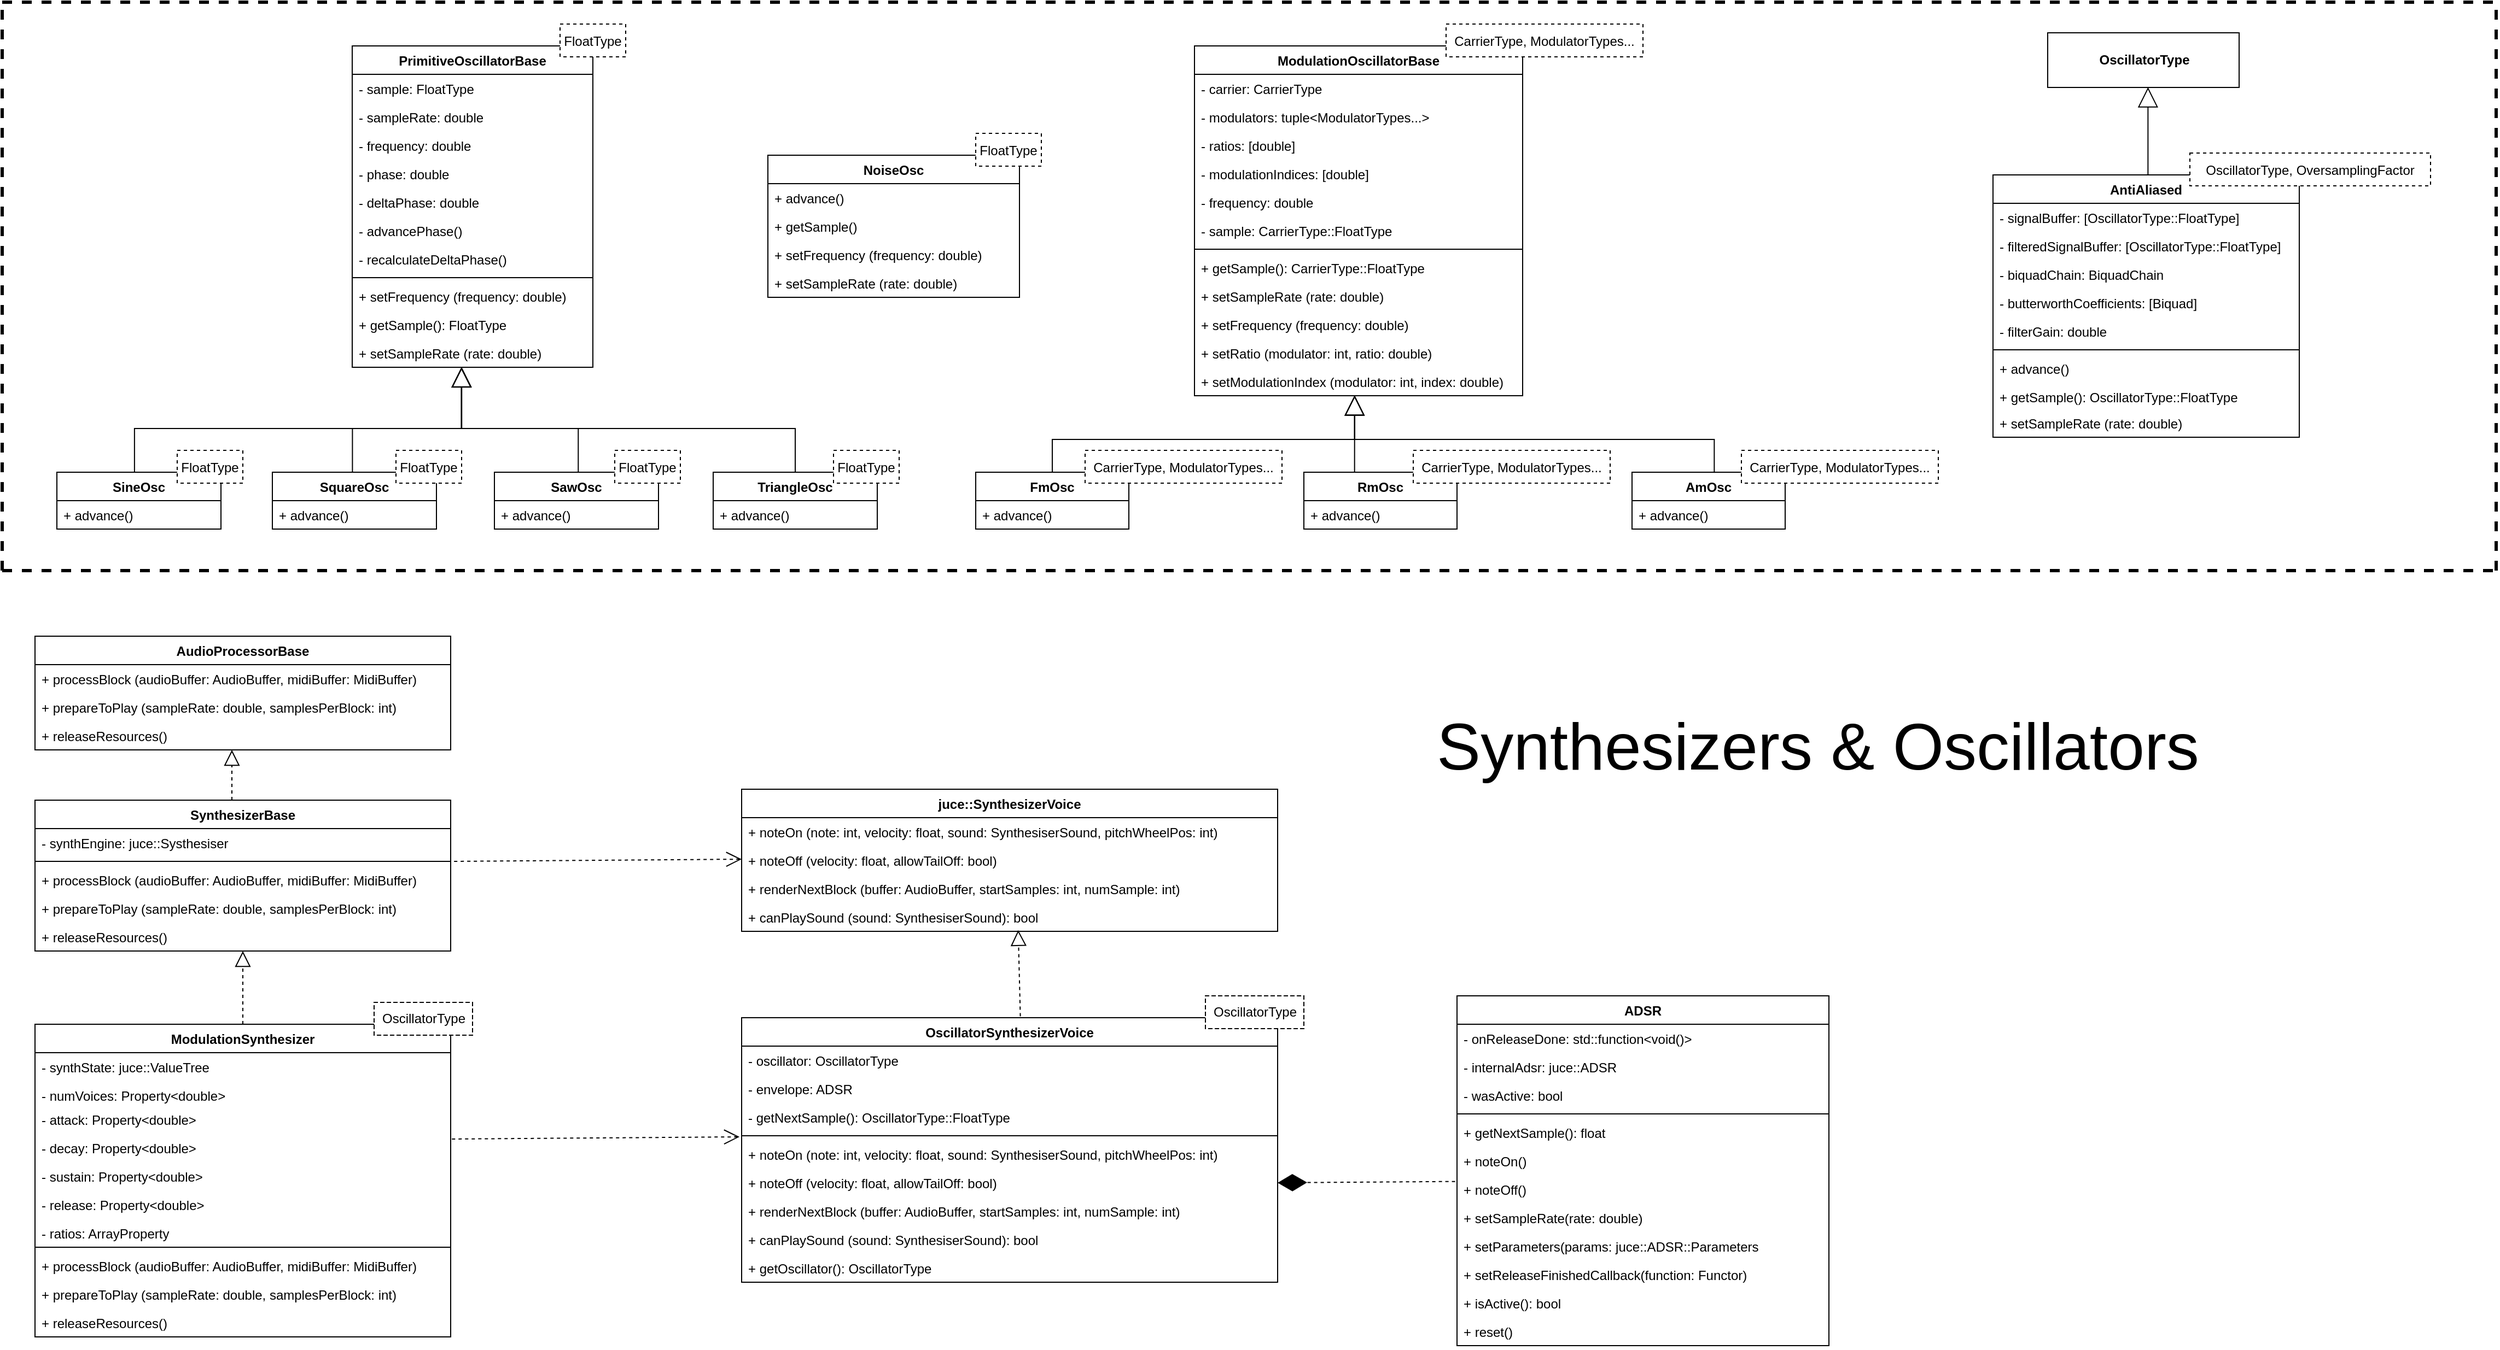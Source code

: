 <mxfile version="13.9.9" type="device"><diagram id="C5RBs43oDa-KdzZeNtuy" name="Page-1"><mxGraphModel dx="6251" dy="1731" grid="1" gridSize="10" guides="1" tooltips="1" connect="1" arrows="1" fold="1" page="1" pageScale="1" pageWidth="3300" pageHeight="4681" math="0" shadow="0"><root><mxCell id="WIyWlLk6GJQsqaUBKTNV-0"/><mxCell id="WIyWlLk6GJQsqaUBKTNV-1" parent="WIyWlLk6GJQsqaUBKTNV-0"/><mxCell id="hgbHIPybMc0_s5Vih_EO-4" value="PrimitiveOscillatorBase" style="swimlane;fontStyle=1;childLayout=stackLayout;horizontal=1;startSize=26;fillColor=none;horizontalStack=0;resizeParent=1;resizeParentMax=0;resizeLast=0;collapsible=1;marginBottom=0;" parent="WIyWlLk6GJQsqaUBKTNV-1" vertex="1"><mxGeometry x="-400" y="80" width="220" height="294" as="geometry"/></mxCell><mxCell id="hgbHIPybMc0_s5Vih_EO-5" value="- sample: FloatType" style="text;strokeColor=none;fillColor=none;align=left;verticalAlign=top;spacingLeft=4;spacingRight=4;overflow=hidden;rotatable=0;points=[[0,0.5],[1,0.5]];portConstraint=eastwest;" parent="hgbHIPybMc0_s5Vih_EO-4" vertex="1"><mxGeometry y="26" width="220" height="26" as="geometry"/></mxCell><mxCell id="hgbHIPybMc0_s5Vih_EO-6" value="- sampleRate: double" style="text;strokeColor=none;fillColor=none;align=left;verticalAlign=top;spacingLeft=4;spacingRight=4;overflow=hidden;rotatable=0;points=[[0,0.5],[1,0.5]];portConstraint=eastwest;" parent="hgbHIPybMc0_s5Vih_EO-4" vertex="1"><mxGeometry y="52" width="220" height="26" as="geometry"/></mxCell><mxCell id="hgbHIPybMc0_s5Vih_EO-8" value="- frequency: double" style="text;strokeColor=none;fillColor=none;align=left;verticalAlign=top;spacingLeft=4;spacingRight=4;overflow=hidden;rotatable=0;points=[[0,0.5],[1,0.5]];portConstraint=eastwest;" parent="hgbHIPybMc0_s5Vih_EO-4" vertex="1"><mxGeometry y="78" width="220" height="26" as="geometry"/></mxCell><mxCell id="hgbHIPybMc0_s5Vih_EO-9" value="- phase: double" style="text;strokeColor=none;fillColor=none;align=left;verticalAlign=top;spacingLeft=4;spacingRight=4;overflow=hidden;rotatable=0;points=[[0,0.5],[1,0.5]];portConstraint=eastwest;" parent="hgbHIPybMc0_s5Vih_EO-4" vertex="1"><mxGeometry y="104" width="220" height="26" as="geometry"/></mxCell><mxCell id="hgbHIPybMc0_s5Vih_EO-10" value="- deltaPhase: double" style="text;strokeColor=none;fillColor=none;align=left;verticalAlign=top;spacingLeft=4;spacingRight=4;overflow=hidden;rotatable=0;points=[[0,0.5],[1,0.5]];portConstraint=eastwest;" parent="hgbHIPybMc0_s5Vih_EO-4" vertex="1"><mxGeometry y="130" width="220" height="26" as="geometry"/></mxCell><mxCell id="siH1xx92ToD__PZtIKMe-0" value="- advancePhase()" style="text;strokeColor=none;fillColor=none;align=left;verticalAlign=top;spacingLeft=4;spacingRight=4;overflow=hidden;rotatable=0;points=[[0,0.5],[1,0.5]];portConstraint=eastwest;labelBorderColor=none;" parent="hgbHIPybMc0_s5Vih_EO-4" vertex="1"><mxGeometry y="156" width="220" height="26" as="geometry"/></mxCell><mxCell id="siH1xx92ToD__PZtIKMe-1" value="- recalculateDeltaPhase()" style="text;strokeColor=none;fillColor=none;align=left;verticalAlign=top;spacingLeft=4;spacingRight=4;overflow=hidden;rotatable=0;points=[[0,0.5],[1,0.5]];portConstraint=eastwest;labelBorderColor=none;" parent="hgbHIPybMc0_s5Vih_EO-4" vertex="1"><mxGeometry y="182" width="220" height="26" as="geometry"/></mxCell><mxCell id="siH1xx92ToD__PZtIKMe-104" value="" style="line;strokeWidth=1;fillColor=none;align=left;verticalAlign=middle;spacingTop=-1;spacingLeft=3;spacingRight=3;rotatable=0;labelPosition=right;points=[];portConstraint=eastwest;fontColor=none;" parent="hgbHIPybMc0_s5Vih_EO-4" vertex="1"><mxGeometry y="208" width="220" height="8" as="geometry"/></mxCell><mxCell id="hgbHIPybMc0_s5Vih_EO-11" value="+ setFrequency (frequency: double)" style="text;strokeColor=none;fillColor=none;align=left;verticalAlign=top;spacingLeft=4;spacingRight=4;overflow=hidden;rotatable=0;points=[[0,0.5],[1,0.5]];portConstraint=eastwest;labelBorderColor=none;" parent="hgbHIPybMc0_s5Vih_EO-4" vertex="1"><mxGeometry y="216" width="220" height="26" as="geometry"/></mxCell><mxCell id="hgbHIPybMc0_s5Vih_EO-18" value="+ getSample(): FloatType" style="text;strokeColor=none;fillColor=none;align=left;verticalAlign=top;spacingLeft=4;spacingRight=4;overflow=hidden;rotatable=0;points=[[0,0.5],[1,0.5]];portConstraint=eastwest;labelBorderColor=none;" parent="hgbHIPybMc0_s5Vih_EO-4" vertex="1"><mxGeometry y="242" width="220" height="26" as="geometry"/></mxCell><mxCell id="siH1xx92ToD__PZtIKMe-9" value="+ setSampleRate (rate: double)" style="text;strokeColor=none;fillColor=none;align=left;verticalAlign=top;spacingLeft=4;spacingRight=4;overflow=hidden;rotatable=0;points=[[0,0.5],[1,0.5]];portConstraint=eastwest;labelBorderColor=none;" parent="hgbHIPybMc0_s5Vih_EO-4" vertex="1"><mxGeometry y="268" width="220" height="26" as="geometry"/></mxCell><mxCell id="siH1xx92ToD__PZtIKMe-2" value="SineOsc" style="swimlane;fontStyle=1;childLayout=stackLayout;horizontal=1;startSize=26;fillColor=none;horizontalStack=0;resizeParent=1;resizeParentMax=0;resizeLast=0;collapsible=1;marginBottom=0;" parent="WIyWlLk6GJQsqaUBKTNV-1" vertex="1"><mxGeometry x="-670" y="470" width="150" height="52" as="geometry"/></mxCell><mxCell id="siH1xx92ToD__PZtIKMe-3" value="+ advance()" style="text;strokeColor=none;fillColor=none;align=left;verticalAlign=top;spacingLeft=4;spacingRight=4;overflow=hidden;rotatable=0;points=[[0,0.5],[1,0.5]];portConstraint=eastwest;" parent="siH1xx92ToD__PZtIKMe-2" vertex="1"><mxGeometry y="26" width="150" height="26" as="geometry"/></mxCell><mxCell id="siH1xx92ToD__PZtIKMe-7" value="Extends" style="endArrow=block;endSize=16;endFill=0;html=1;exitX=0.473;exitY=-0.01;exitDx=0;exitDy=0;exitPerimeter=0;noLabel=1;fontColor=none;rounded=0;edgeStyle=elbowEdgeStyle;elbow=vertical;entryX=0.454;entryY=0.997;entryDx=0;entryDy=0;entryPerimeter=0;" parent="WIyWlLk6GJQsqaUBKTNV-1" source="siH1xx92ToD__PZtIKMe-2" target="siH1xx92ToD__PZtIKMe-9" edge="1"><mxGeometry x="0.311" y="-33" width="160" relative="1" as="geometry"><mxPoint x="-470" y="430" as="sourcePoint"/><mxPoint x="-297" y="367" as="targetPoint"/><Array as="points"><mxPoint x="-310" y="430"/></Array><mxPoint as="offset"/></mxGeometry></mxCell><mxCell id="siH1xx92ToD__PZtIKMe-10" value="SquareOsc" style="swimlane;fontStyle=1;childLayout=stackLayout;horizontal=1;startSize=26;fillColor=none;horizontalStack=0;resizeParent=1;resizeParentMax=0;resizeLast=0;collapsible=1;marginBottom=0;" parent="WIyWlLk6GJQsqaUBKTNV-1" vertex="1"><mxGeometry x="-473" y="470" width="150" height="52" as="geometry"/></mxCell><mxCell id="siH1xx92ToD__PZtIKMe-11" value="+ advance()" style="text;strokeColor=none;fillColor=none;align=left;verticalAlign=top;spacingLeft=4;spacingRight=4;overflow=hidden;rotatable=0;points=[[0,0.5],[1,0.5]];portConstraint=eastwest;" parent="siH1xx92ToD__PZtIKMe-10" vertex="1"><mxGeometry y="26" width="150" height="26" as="geometry"/></mxCell><mxCell id="siH1xx92ToD__PZtIKMe-13" value="Extends" style="endArrow=block;endSize=16;endFill=0;html=1;noLabel=1;fontColor=none;rounded=0;edgeStyle=elbowEdgeStyle;elbow=vertical;exitX=0.488;exitY=-0.006;exitDx=0;exitDy=0;exitPerimeter=0;entryX=0.454;entryY=0.998;entryDx=0;entryDy=0;entryPerimeter=0;" parent="WIyWlLk6GJQsqaUBKTNV-1" source="siH1xx92ToD__PZtIKMe-10" target="siH1xx92ToD__PZtIKMe-9" edge="1"><mxGeometry x="0.311" y="-33" width="160" relative="1" as="geometry"><mxPoint x="-340" y="468" as="sourcePoint"/><mxPoint x="-300" y="370" as="targetPoint"/><Array as="points"><mxPoint x="-310" y="430"/><mxPoint x="-310" y="418"/><mxPoint x="-340" y="418"/></Array><mxPoint as="offset"/></mxGeometry></mxCell><mxCell id="siH1xx92ToD__PZtIKMe-14" value="SawOsc" style="swimlane;fontStyle=1;childLayout=stackLayout;horizontal=1;startSize=26;fillColor=none;horizontalStack=0;resizeParent=1;resizeParentMax=0;resizeLast=0;collapsible=1;marginBottom=0;" parent="WIyWlLk6GJQsqaUBKTNV-1" vertex="1"><mxGeometry x="-270" y="470" width="150" height="52" as="geometry"/></mxCell><mxCell id="siH1xx92ToD__PZtIKMe-15" value="+ advance()" style="text;strokeColor=none;fillColor=none;align=left;verticalAlign=top;spacingLeft=4;spacingRight=4;overflow=hidden;rotatable=0;points=[[0,0.5],[1,0.5]];portConstraint=eastwest;" parent="siH1xx92ToD__PZtIKMe-14" vertex="1"><mxGeometry y="26" width="150" height="26" as="geometry"/></mxCell><mxCell id="siH1xx92ToD__PZtIKMe-16" value="TriangleOsc" style="swimlane;fontStyle=1;childLayout=stackLayout;horizontal=1;startSize=26;fillColor=none;horizontalStack=0;resizeParent=1;resizeParentMax=0;resizeLast=0;collapsible=1;marginBottom=0;" parent="WIyWlLk6GJQsqaUBKTNV-1" vertex="1"><mxGeometry x="-70" y="470" width="150" height="52" as="geometry"/></mxCell><mxCell id="siH1xx92ToD__PZtIKMe-17" value="+ advance()" style="text;strokeColor=none;fillColor=none;align=left;verticalAlign=top;spacingLeft=4;spacingRight=4;overflow=hidden;rotatable=0;points=[[0,0.5],[1,0.5]];portConstraint=eastwest;" parent="siH1xx92ToD__PZtIKMe-16" vertex="1"><mxGeometry y="26" width="150" height="26" as="geometry"/></mxCell><mxCell id="siH1xx92ToD__PZtIKMe-18" value="Extends" style="endArrow=block;endSize=16;endFill=0;html=1;noLabel=1;fontColor=none;rounded=0;edgeStyle=elbowEdgeStyle;elbow=vertical;exitX=0.511;exitY=0.008;exitDx=0;exitDy=0;exitPerimeter=0;entryX=0.455;entryY=0.991;entryDx=0;entryDy=0;entryPerimeter=0;" parent="WIyWlLk6GJQsqaUBKTNV-1" source="siH1xx92ToD__PZtIKMe-14" target="siH1xx92ToD__PZtIKMe-9" edge="1"><mxGeometry x="0.311" y="-33" width="160" relative="1" as="geometry"><mxPoint x="-379.8" y="479.688" as="sourcePoint"/><mxPoint x="-290" y="376" as="targetPoint"/><Array as="points"><mxPoint x="-260" y="430"/></Array><mxPoint as="offset"/></mxGeometry></mxCell><mxCell id="siH1xx92ToD__PZtIKMe-19" value="Extends" style="endArrow=block;endSize=16;endFill=0;html=1;noLabel=1;fontColor=none;rounded=0;edgeStyle=elbowEdgeStyle;elbow=vertical;exitX=0.5;exitY=0;exitDx=0;exitDy=0;entryX=0.454;entryY=0.994;entryDx=0;entryDy=0;entryPerimeter=0;" parent="WIyWlLk6GJQsqaUBKTNV-1" source="siH1xx92ToD__PZtIKMe-16" target="siH1xx92ToD__PZtIKMe-9" edge="1"><mxGeometry x="0.311" y="-33" width="160" relative="1" as="geometry"><mxPoint x="-203.35" y="480.416" as="sourcePoint"/><mxPoint x="-289.9" y="375.766" as="targetPoint"/><Array as="points"><mxPoint x="-260" y="430"/><mxPoint x="-250" y="440"/></Array><mxPoint as="offset"/></mxGeometry></mxCell><mxCell id="siH1xx92ToD__PZtIKMe-20" value="FloatType" style="fontStyle=0;dashed=1;fontColor=none;" parent="WIyWlLk6GJQsqaUBKTNV-1" vertex="1"><mxGeometry x="-560" y="450" width="60" height="30" as="geometry"/></mxCell><mxCell id="siH1xx92ToD__PZtIKMe-21" value="FloatType" style="fontStyle=0;dashed=1;fontColor=none;" parent="WIyWlLk6GJQsqaUBKTNV-1" vertex="1"><mxGeometry x="-360" y="450" width="60" height="30" as="geometry"/></mxCell><mxCell id="siH1xx92ToD__PZtIKMe-22" value="FloatType" style="fontStyle=0;dashed=1;fontColor=none;" parent="WIyWlLk6GJQsqaUBKTNV-1" vertex="1"><mxGeometry x="-160" y="450" width="60" height="30" as="geometry"/></mxCell><mxCell id="siH1xx92ToD__PZtIKMe-23" value="FloatType" style="fontStyle=0;dashed=1;fontColor=none;" parent="WIyWlLk6GJQsqaUBKTNV-1" vertex="1"><mxGeometry x="40" y="450" width="60" height="30" as="geometry"/></mxCell><mxCell id="siH1xx92ToD__PZtIKMe-24" value="FloatType" style="fontStyle=0;dashed=1;fontColor=none;" parent="WIyWlLk6GJQsqaUBKTNV-1" vertex="1"><mxGeometry x="-210" y="60" width="60" height="30" as="geometry"/></mxCell><mxCell id="siH1xx92ToD__PZtIKMe-25" value="ModulationOscillatorBase" style="swimlane;fontStyle=1;childLayout=stackLayout;horizontal=1;startSize=26;fillColor=none;horizontalStack=0;resizeParent=1;resizeParentMax=0;resizeLast=0;collapsible=1;marginBottom=0;fontColor=none;" parent="WIyWlLk6GJQsqaUBKTNV-1" vertex="1"><mxGeometry x="370" y="80" width="300" height="320" as="geometry"/></mxCell><mxCell id="siH1xx92ToD__PZtIKMe-26" value="- carrier: CarrierType" style="text;strokeColor=none;fillColor=none;align=left;verticalAlign=top;spacingLeft=4;spacingRight=4;overflow=hidden;rotatable=0;points=[[0,0.5],[1,0.5]];portConstraint=eastwest;" parent="siH1xx92ToD__PZtIKMe-25" vertex="1"><mxGeometry y="26" width="300" height="26" as="geometry"/></mxCell><mxCell id="siH1xx92ToD__PZtIKMe-27" value="- modulators: tuple&lt;ModulatorTypes...&gt;" style="text;strokeColor=none;fillColor=none;align=left;verticalAlign=top;spacingLeft=4;spacingRight=4;overflow=hidden;rotatable=0;points=[[0,0.5],[1,0.5]];portConstraint=eastwest;" parent="siH1xx92ToD__PZtIKMe-25" vertex="1"><mxGeometry y="52" width="300" height="26" as="geometry"/></mxCell><mxCell id="siH1xx92ToD__PZtIKMe-28" value="- ratios: [double]" style="text;strokeColor=none;fillColor=none;align=left;verticalAlign=top;spacingLeft=4;spacingRight=4;overflow=hidden;rotatable=0;points=[[0,0.5],[1,0.5]];portConstraint=eastwest;" parent="siH1xx92ToD__PZtIKMe-25" vertex="1"><mxGeometry y="78" width="300" height="26" as="geometry"/></mxCell><mxCell id="siH1xx92ToD__PZtIKMe-30" value="- modulationIndices: [double]" style="text;strokeColor=none;fillColor=none;align=left;verticalAlign=top;spacingLeft=4;spacingRight=4;overflow=hidden;rotatable=0;points=[[0,0.5],[1,0.5]];portConstraint=eastwest;" parent="siH1xx92ToD__PZtIKMe-25" vertex="1"><mxGeometry y="104" width="300" height="26" as="geometry"/></mxCell><mxCell id="siH1xx92ToD__PZtIKMe-31" value="- frequency: double" style="text;strokeColor=none;fillColor=none;align=left;verticalAlign=top;spacingLeft=4;spacingRight=4;overflow=hidden;rotatable=0;points=[[0,0.5],[1,0.5]];portConstraint=eastwest;" parent="siH1xx92ToD__PZtIKMe-25" vertex="1"><mxGeometry y="130" width="300" height="26" as="geometry"/></mxCell><mxCell id="siH1xx92ToD__PZtIKMe-32" value="- sample: CarrierType::FloatType" style="text;strokeColor=none;fillColor=none;align=left;verticalAlign=top;spacingLeft=4;spacingRight=4;overflow=hidden;rotatable=0;points=[[0,0.5],[1,0.5]];portConstraint=eastwest;" parent="siH1xx92ToD__PZtIKMe-25" vertex="1"><mxGeometry y="156" width="300" height="26" as="geometry"/></mxCell><mxCell id="siH1xx92ToD__PZtIKMe-105" value="" style="line;strokeWidth=1;fillColor=none;align=left;verticalAlign=middle;spacingTop=-1;spacingLeft=3;spacingRight=3;rotatable=0;labelPosition=right;points=[];portConstraint=eastwest;fontColor=none;" parent="siH1xx92ToD__PZtIKMe-25" vertex="1"><mxGeometry y="182" width="300" height="8" as="geometry"/></mxCell><mxCell id="siH1xx92ToD__PZtIKMe-33" value="+ getSample(): CarrierType::FloatType" style="text;strokeColor=none;fillColor=none;align=left;verticalAlign=top;spacingLeft=4;spacingRight=4;overflow=hidden;rotatable=0;points=[[0,0.5],[1,0.5]];portConstraint=eastwest;" parent="siH1xx92ToD__PZtIKMe-25" vertex="1"><mxGeometry y="190" width="300" height="26" as="geometry"/></mxCell><mxCell id="siH1xx92ToD__PZtIKMe-34" value="+ setSampleRate (rate: double)" style="text;strokeColor=none;fillColor=none;align=left;verticalAlign=top;spacingLeft=4;spacingRight=4;overflow=hidden;rotatable=0;points=[[0,0.5],[1,0.5]];portConstraint=eastwest;" parent="siH1xx92ToD__PZtIKMe-25" vertex="1"><mxGeometry y="216" width="300" height="26" as="geometry"/></mxCell><mxCell id="siH1xx92ToD__PZtIKMe-35" value="+ setFrequency (frequency: double)" style="text;strokeColor=none;fillColor=none;align=left;verticalAlign=top;spacingLeft=4;spacingRight=4;overflow=hidden;rotatable=0;points=[[0,0.5],[1,0.5]];portConstraint=eastwest;" parent="siH1xx92ToD__PZtIKMe-25" vertex="1"><mxGeometry y="242" width="300" height="26" as="geometry"/></mxCell><mxCell id="siH1xx92ToD__PZtIKMe-36" value="+ setRatio (modulator: int, ratio: double)" style="text;strokeColor=none;fillColor=none;align=left;verticalAlign=top;spacingLeft=4;spacingRight=4;overflow=hidden;rotatable=0;points=[[0,0.5],[1,0.5]];portConstraint=eastwest;" parent="siH1xx92ToD__PZtIKMe-25" vertex="1"><mxGeometry y="268" width="300" height="26" as="geometry"/></mxCell><mxCell id="siH1xx92ToD__PZtIKMe-37" value="+ setModulationIndex (modulator: int, index: double)" style="text;strokeColor=none;fillColor=none;align=left;verticalAlign=top;spacingLeft=4;spacingRight=4;overflow=hidden;rotatable=0;points=[[0,0.5],[1,0.5]];portConstraint=eastwest;" parent="siH1xx92ToD__PZtIKMe-25" vertex="1"><mxGeometry y="294" width="300" height="26" as="geometry"/></mxCell><mxCell id="siH1xx92ToD__PZtIKMe-29" value="CarrierType, ModulatorTypes..." style="fontStyle=0;dashed=1;fontColor=none;" parent="WIyWlLk6GJQsqaUBKTNV-1" vertex="1"><mxGeometry x="600" y="60" width="180" height="30" as="geometry"/></mxCell><mxCell id="siH1xx92ToD__PZtIKMe-38" value="FmOsc" style="swimlane;fontStyle=1;childLayout=stackLayout;horizontal=1;startSize=26;fillColor=none;horizontalStack=0;resizeParent=1;resizeParentMax=0;resizeLast=0;collapsible=1;marginBottom=0;fontColor=none;" parent="WIyWlLk6GJQsqaUBKTNV-1" vertex="1"><mxGeometry x="170" y="470" width="140" height="52" as="geometry"/></mxCell><mxCell id="siH1xx92ToD__PZtIKMe-39" value="+ advance()" style="text;strokeColor=none;fillColor=none;align=left;verticalAlign=top;spacingLeft=4;spacingRight=4;overflow=hidden;rotatable=0;points=[[0,0.5],[1,0.5]];portConstraint=eastwest;" parent="siH1xx92ToD__PZtIKMe-38" vertex="1"><mxGeometry y="26" width="140" height="26" as="geometry"/></mxCell><mxCell id="siH1xx92ToD__PZtIKMe-42" value="Extends" style="endArrow=block;endSize=16;endFill=0;html=1;noLabel=1;fontColor=none;rounded=0;edgeStyle=elbowEdgeStyle;elbow=vertical;entryX=0.488;entryY=0.984;entryDx=0;entryDy=0;entryPerimeter=0;" parent="WIyWlLk6GJQsqaUBKTNV-1" source="siH1xx92ToD__PZtIKMe-38" target="siH1xx92ToD__PZtIKMe-37" edge="1"><mxGeometry x="0.311" y="-33" width="160" relative="1" as="geometry"><mxPoint x="335.12" y="454.16" as="sourcePoint"/><mxPoint x="530" y="400" as="targetPoint"/><Array as="points"><mxPoint x="360" y="440"/><mxPoint x="80.12" y="424.16"/></Array><mxPoint as="offset"/></mxGeometry></mxCell><mxCell id="siH1xx92ToD__PZtIKMe-43" value="CarrierType, ModulatorTypes..." style="fontStyle=0;dashed=1;fontColor=none;" parent="WIyWlLk6GJQsqaUBKTNV-1" vertex="1"><mxGeometry x="270" y="450" width="180" height="30" as="geometry"/></mxCell><mxCell id="siH1xx92ToD__PZtIKMe-44" value="RmOsc" style="swimlane;fontStyle=1;childLayout=stackLayout;horizontal=1;startSize=26;fillColor=none;horizontalStack=0;resizeParent=1;resizeParentMax=0;resizeLast=0;collapsible=1;marginBottom=0;fontColor=none;" parent="WIyWlLk6GJQsqaUBKTNV-1" vertex="1"><mxGeometry x="470" y="470" width="140" height="52" as="geometry"/></mxCell><mxCell id="siH1xx92ToD__PZtIKMe-45" value="+ advance()" style="text;strokeColor=none;fillColor=none;align=left;verticalAlign=top;spacingLeft=4;spacingRight=4;overflow=hidden;rotatable=0;points=[[0,0.5],[1,0.5]];portConstraint=eastwest;" parent="siH1xx92ToD__PZtIKMe-44" vertex="1"><mxGeometry y="26" width="140" height="26" as="geometry"/></mxCell><mxCell id="siH1xx92ToD__PZtIKMe-46" value="CarrierType, ModulatorTypes..." style="fontStyle=0;dashed=1;fontColor=none;" parent="WIyWlLk6GJQsqaUBKTNV-1" vertex="1"><mxGeometry x="570" y="450" width="180" height="30" as="geometry"/></mxCell><mxCell id="siH1xx92ToD__PZtIKMe-47" value="Extends" style="endArrow=block;endSize=16;endFill=0;html=1;noLabel=1;fontColor=none;rounded=0;edgeStyle=elbowEdgeStyle;elbow=vertical;entryX=0.488;entryY=0.99;entryDx=0;entryDy=0;entryPerimeter=0;exitX=0.331;exitY=0.003;exitDx=0;exitDy=0;exitPerimeter=0;" parent="WIyWlLk6GJQsqaUBKTNV-1" source="siH1xx92ToD__PZtIKMe-44" target="siH1xx92ToD__PZtIKMe-37" edge="1"><mxGeometry x="0.311" y="-33" width="160" relative="1" as="geometry"><mxPoint x="516" y="470" as="sourcePoint"/><mxPoint x="550" y="400" as="targetPoint"/><Array as="points"><mxPoint x="516" y="460"/><mxPoint x="516" y="460"/><mxPoint x="516" y="440"/></Array><mxPoint as="offset"/></mxGeometry></mxCell><mxCell id="siH1xx92ToD__PZtIKMe-48" value="AmOsc" style="swimlane;fontStyle=1;childLayout=stackLayout;horizontal=1;startSize=26;fillColor=none;horizontalStack=0;resizeParent=1;resizeParentMax=0;resizeLast=0;collapsible=1;marginBottom=0;fontColor=none;" parent="WIyWlLk6GJQsqaUBKTNV-1" vertex="1"><mxGeometry x="770" y="470" width="140" height="52" as="geometry"/></mxCell><mxCell id="siH1xx92ToD__PZtIKMe-49" value="+ advance()" style="text;strokeColor=none;fillColor=none;align=left;verticalAlign=top;spacingLeft=4;spacingRight=4;overflow=hidden;rotatable=0;points=[[0,0.5],[1,0.5]];portConstraint=eastwest;" parent="siH1xx92ToD__PZtIKMe-48" vertex="1"><mxGeometry y="26" width="140" height="26" as="geometry"/></mxCell><mxCell id="siH1xx92ToD__PZtIKMe-50" value="CarrierType, ModulatorTypes..." style="fontStyle=0;dashed=1;fontColor=none;" parent="WIyWlLk6GJQsqaUBKTNV-1" vertex="1"><mxGeometry x="870" y="450" width="180" height="30" as="geometry"/></mxCell><mxCell id="siH1xx92ToD__PZtIKMe-51" value="Extends" style="endArrow=block;endSize=16;endFill=0;html=1;noLabel=1;fontColor=none;rounded=0;edgeStyle=elbowEdgeStyle;elbow=vertical;exitX=0.537;exitY=0.012;exitDx=0;exitDy=0;exitPerimeter=0;entryX=0.488;entryY=0.986;entryDx=0;entryDy=0;entryPerimeter=0;" parent="WIyWlLk6GJQsqaUBKTNV-1" source="siH1xx92ToD__PZtIKMe-48" target="siH1xx92ToD__PZtIKMe-37" edge="1"><mxGeometry x="0.311" y="-33" width="160" relative="1" as="geometry"><mxPoint x="760" y="366.0" as="sourcePoint"/><mxPoint x="530" y="400" as="targetPoint"/><Array as="points"><mxPoint x="690" y="440"/><mxPoint x="880" y="336"/><mxPoint x="600.12" y="320.16"/></Array><mxPoint as="offset"/></mxGeometry></mxCell><mxCell id="siH1xx92ToD__PZtIKMe-52" value="AntiAliased" style="swimlane;fontStyle=1;childLayout=stackLayout;horizontal=1;startSize=26;fillColor=none;horizontalStack=0;resizeParent=1;resizeParentMax=0;resizeLast=0;collapsible=1;marginBottom=0;fontColor=none;" parent="WIyWlLk6GJQsqaUBKTNV-1" vertex="1"><mxGeometry x="1100" y="198" width="280" height="240" as="geometry"/></mxCell><mxCell id="siH1xx92ToD__PZtIKMe-59" value="- signalBuffer: [OscillatorType::FloatType]" style="text;strokeColor=none;fillColor=none;align=left;verticalAlign=top;spacingLeft=4;spacingRight=4;overflow=hidden;rotatable=0;points=[[0,0.5],[1,0.5]];portConstraint=eastwest;" parent="siH1xx92ToD__PZtIKMe-52" vertex="1"><mxGeometry y="26" width="280" height="26" as="geometry"/></mxCell><mxCell id="siH1xx92ToD__PZtIKMe-60" value="- filteredSignalBuffer: [OscillatorType::FloatType]" style="text;strokeColor=none;fillColor=none;align=left;verticalAlign=top;spacingLeft=4;spacingRight=4;overflow=hidden;rotatable=0;points=[[0,0.5],[1,0.5]];portConstraint=eastwest;" parent="siH1xx92ToD__PZtIKMe-52" vertex="1"><mxGeometry y="52" width="280" height="26" as="geometry"/></mxCell><mxCell id="siH1xx92ToD__PZtIKMe-61" value="- biquadChain: BiquadChain" style="text;strokeColor=none;fillColor=none;align=left;verticalAlign=top;spacingLeft=4;spacingRight=4;overflow=hidden;rotatable=0;points=[[0,0.5],[1,0.5]];portConstraint=eastwest;" parent="siH1xx92ToD__PZtIKMe-52" vertex="1"><mxGeometry y="78" width="280" height="26" as="geometry"/></mxCell><mxCell id="siH1xx92ToD__PZtIKMe-62" value="- butterworthCoefficients: [Biquad]" style="text;strokeColor=none;fillColor=none;align=left;verticalAlign=top;spacingLeft=4;spacingRight=4;overflow=hidden;rotatable=0;points=[[0,0.5],[1,0.5]];portConstraint=eastwest;" parent="siH1xx92ToD__PZtIKMe-52" vertex="1"><mxGeometry y="104" width="280" height="26" as="geometry"/></mxCell><mxCell id="siH1xx92ToD__PZtIKMe-63" value="- filterGain: double" style="text;strokeColor=none;fillColor=none;align=left;verticalAlign=top;spacingLeft=4;spacingRight=4;overflow=hidden;rotatable=0;points=[[0,0.5],[1,0.5]];portConstraint=eastwest;" parent="siH1xx92ToD__PZtIKMe-52" vertex="1"><mxGeometry y="130" width="280" height="26" as="geometry"/></mxCell><mxCell id="siH1xx92ToD__PZtIKMe-106" value="" style="line;strokeWidth=1;fillColor=none;align=left;verticalAlign=middle;spacingTop=-1;spacingLeft=3;spacingRight=3;rotatable=0;labelPosition=right;points=[];portConstraint=eastwest;fontColor=none;" parent="siH1xx92ToD__PZtIKMe-52" vertex="1"><mxGeometry y="156" width="280" height="8" as="geometry"/></mxCell><mxCell id="siH1xx92ToD__PZtIKMe-53" value="+ advance()" style="text;strokeColor=none;fillColor=none;align=left;verticalAlign=top;spacingLeft=4;spacingRight=4;overflow=hidden;rotatable=0;points=[[0,0.5],[1,0.5]];portConstraint=eastwest;" parent="siH1xx92ToD__PZtIKMe-52" vertex="1"><mxGeometry y="164" width="280" height="26" as="geometry"/></mxCell><mxCell id="siH1xx92ToD__PZtIKMe-54" value="+ getSample(): OscillatorType::FloatType" style="text;strokeColor=none;fillColor=none;align=left;verticalAlign=top;spacingLeft=4;spacingRight=4;overflow=hidden;rotatable=0;points=[[0,0.5],[1,0.5]];portConstraint=eastwest;" parent="siH1xx92ToD__PZtIKMe-52" vertex="1"><mxGeometry y="190" width="280" height="24" as="geometry"/></mxCell><mxCell id="siH1xx92ToD__PZtIKMe-55" value="+ setSampleRate (rate: double)" style="text;strokeColor=none;fillColor=none;align=left;verticalAlign=top;spacingLeft=4;spacingRight=4;overflow=hidden;rotatable=0;points=[[0,0.5],[1,0.5]];portConstraint=eastwest;" parent="siH1xx92ToD__PZtIKMe-52" vertex="1"><mxGeometry y="214" width="280" height="26" as="geometry"/></mxCell><mxCell id="siH1xx92ToD__PZtIKMe-56" value="OscillatorType, OversamplingFactor" style="fontStyle=0;dashed=1;fontColor=none;" parent="WIyWlLk6GJQsqaUBKTNV-1" vertex="1"><mxGeometry x="1280" y="178" width="220" height="30" as="geometry"/></mxCell><mxCell id="siH1xx92ToD__PZtIKMe-57" value="&lt;b&gt;OscillatorType&lt;/b&gt;" style="html=1;fontColor=none;" parent="WIyWlLk6GJQsqaUBKTNV-1" vertex="1"><mxGeometry x="1150" y="68" width="175" height="50" as="geometry"/></mxCell><mxCell id="siH1xx92ToD__PZtIKMe-58" value="Extends" style="endArrow=block;endSize=16;endFill=0;html=1;strokeColor=#000000;entryX=0.524;entryY=0.994;entryDx=0;entryDy=0;exitX=0.506;exitY=0;exitDx=0;exitDy=0;exitPerimeter=0;labelBackgroundColor=#ffffff;noLabel=1;fontColor=none;entryPerimeter=0;" parent="WIyWlLk6GJQsqaUBKTNV-1" source="siH1xx92ToD__PZtIKMe-52" target="siH1xx92ToD__PZtIKMe-57" edge="1"><mxGeometry width="160" relative="1" as="geometry"><mxPoint x="1010" y="148" as="sourcePoint"/><mxPoint x="1170" y="148" as="targetPoint"/></mxGeometry></mxCell><mxCell id="siH1xx92ToD__PZtIKMe-79" value="SynthesizerBase" style="swimlane;fontStyle=1;align=center;verticalAlign=top;childLayout=stackLayout;horizontal=1;startSize=26;horizontalStack=0;resizeParent=1;resizeParentMax=0;resizeLast=0;collapsible=1;marginBottom=0;fontColor=none;" parent="WIyWlLk6GJQsqaUBKTNV-1" vertex="1"><mxGeometry x="-690" y="770" width="380" height="138" as="geometry"/></mxCell><mxCell id="siH1xx92ToD__PZtIKMe-80" value="- synthEngine: juce::Systhesiser" style="text;strokeColor=none;fillColor=none;align=left;verticalAlign=top;spacingLeft=4;spacingRight=4;overflow=hidden;rotatable=0;points=[[0,0.5],[1,0.5]];portConstraint=eastwest;" parent="siH1xx92ToD__PZtIKMe-79" vertex="1"><mxGeometry y="26" width="380" height="26" as="geometry"/></mxCell><mxCell id="siH1xx92ToD__PZtIKMe-81" value="" style="line;strokeWidth=1;fillColor=none;align=left;verticalAlign=middle;spacingTop=-1;spacingLeft=3;spacingRight=3;rotatable=0;labelPosition=right;points=[];portConstraint=eastwest;" parent="siH1xx92ToD__PZtIKMe-79" vertex="1"><mxGeometry y="52" width="380" height="8" as="geometry"/></mxCell><mxCell id="siH1xx92ToD__PZtIKMe-82" value="+ processBlock (audioBuffer: AudioBuffer, midiBuffer: MidiBuffer)" style="text;strokeColor=none;fillColor=none;align=left;verticalAlign=top;spacingLeft=4;spacingRight=4;overflow=hidden;rotatable=0;points=[[0,0.5],[1,0.5]];portConstraint=eastwest;" parent="siH1xx92ToD__PZtIKMe-79" vertex="1"><mxGeometry y="60" width="380" height="26" as="geometry"/></mxCell><mxCell id="siH1xx92ToD__PZtIKMe-95" value="+ prepareToPlay (sampleRate: double, samplesPerBlock: int)" style="text;strokeColor=none;fillColor=none;align=left;verticalAlign=top;spacingLeft=4;spacingRight=4;overflow=hidden;rotatable=0;points=[[0,0.5],[1,0.5]];portConstraint=eastwest;" parent="siH1xx92ToD__PZtIKMe-79" vertex="1"><mxGeometry y="86" width="380" height="26" as="geometry"/></mxCell><mxCell id="siH1xx92ToD__PZtIKMe-96" value="+ releaseResources()" style="text;strokeColor=none;fillColor=none;align=left;verticalAlign=top;spacingLeft=4;spacingRight=4;overflow=hidden;rotatable=0;points=[[0,0.5],[1,0.5]];portConstraint=eastwest;" parent="siH1xx92ToD__PZtIKMe-79" vertex="1"><mxGeometry y="112" width="380" height="26" as="geometry"/></mxCell><mxCell id="siH1xx92ToD__PZtIKMe-107" value="OscillatorSynthesizerVoice" style="swimlane;fontStyle=1;align=center;verticalAlign=top;childLayout=stackLayout;horizontal=1;startSize=26;horizontalStack=0;resizeParent=1;resizeParentMax=0;resizeLast=0;collapsible=1;marginBottom=0;fontColor=none;" parent="WIyWlLk6GJQsqaUBKTNV-1" vertex="1"><mxGeometry x="-44" y="969" width="490" height="242" as="geometry"/></mxCell><mxCell id="siH1xx92ToD__PZtIKMe-108" value="- oscillator: OscillatorType" style="text;strokeColor=none;fillColor=none;align=left;verticalAlign=top;spacingLeft=4;spacingRight=4;overflow=hidden;rotatable=0;points=[[0,0.5],[1,0.5]];portConstraint=eastwest;" parent="siH1xx92ToD__PZtIKMe-107" vertex="1"><mxGeometry y="26" width="490" height="26" as="geometry"/></mxCell><mxCell id="siH1xx92ToD__PZtIKMe-112" value="- envelope: ADSR" style="text;strokeColor=none;fillColor=none;align=left;verticalAlign=top;spacingLeft=4;spacingRight=4;overflow=hidden;rotatable=0;points=[[0,0.5],[1,0.5]];portConstraint=eastwest;" parent="siH1xx92ToD__PZtIKMe-107" vertex="1"><mxGeometry y="52" width="490" height="26" as="geometry"/></mxCell><mxCell id="vvimyPYY03pCClm5bc1q-2" value="- getNextSample(): OscillatorType::FloatType" style="text;strokeColor=none;fillColor=none;align=left;verticalAlign=top;spacingLeft=4;spacingRight=4;overflow=hidden;rotatable=0;points=[[0,0.5],[1,0.5]];portConstraint=eastwest;" parent="siH1xx92ToD__PZtIKMe-107" vertex="1"><mxGeometry y="78" width="490" height="26" as="geometry"/></mxCell><mxCell id="siH1xx92ToD__PZtIKMe-109" value="" style="line;strokeWidth=1;fillColor=none;align=left;verticalAlign=middle;spacingTop=-1;spacingLeft=3;spacingRight=3;rotatable=0;labelPosition=right;points=[];portConstraint=eastwest;" parent="siH1xx92ToD__PZtIKMe-107" vertex="1"><mxGeometry y="104" width="490" height="8" as="geometry"/></mxCell><mxCell id="siH1xx92ToD__PZtIKMe-110" value="+ noteOn (note: int, velocity: float, sound: SynthesiserSound, pitchWheelPos: int)" style="text;strokeColor=none;fillColor=none;align=left;verticalAlign=top;spacingLeft=4;spacingRight=4;overflow=hidden;rotatable=0;points=[[0,0.5],[1,0.5]];portConstraint=eastwest;" parent="siH1xx92ToD__PZtIKMe-107" vertex="1"><mxGeometry y="112" width="490" height="26" as="geometry"/></mxCell><mxCell id="siH1xx92ToD__PZtIKMe-113" value="+ noteOff (velocity: float, allowTailOff: bool)" style="text;strokeColor=none;fillColor=none;align=left;verticalAlign=top;spacingLeft=4;spacingRight=4;overflow=hidden;rotatable=0;points=[[0,0.5],[1,0.5]];portConstraint=eastwest;" parent="siH1xx92ToD__PZtIKMe-107" vertex="1"><mxGeometry y="138" width="490" height="26" as="geometry"/></mxCell><mxCell id="siH1xx92ToD__PZtIKMe-120" value="+ renderNextBlock (buffer: AudioBuffer, startSamples: int, numSample: int)" style="text;strokeColor=none;fillColor=none;align=left;verticalAlign=top;spacingLeft=4;spacingRight=4;overflow=hidden;rotatable=0;points=[[0,0.5],[1,0.5]];portConstraint=eastwest;" parent="siH1xx92ToD__PZtIKMe-107" vertex="1"><mxGeometry y="164" width="490" height="26" as="geometry"/></mxCell><mxCell id="vvimyPYY03pCClm5bc1q-0" value="+ canPlaySound (sound: SynthesiserSound): bool" style="text;strokeColor=none;fillColor=none;align=left;verticalAlign=top;spacingLeft=4;spacingRight=4;overflow=hidden;rotatable=0;points=[[0,0.5],[1,0.5]];portConstraint=eastwest;" parent="siH1xx92ToD__PZtIKMe-107" vertex="1"><mxGeometry y="190" width="490" height="26" as="geometry"/></mxCell><mxCell id="vvimyPYY03pCClm5bc1q-1" value="+ getOscillator(): OscillatorType" style="text;strokeColor=none;fillColor=none;align=left;verticalAlign=top;spacingLeft=4;spacingRight=4;overflow=hidden;rotatable=0;points=[[0,0.5],[1,0.5]];portConstraint=eastwest;" parent="siH1xx92ToD__PZtIKMe-107" vertex="1"><mxGeometry y="216" width="490" height="26" as="geometry"/></mxCell><mxCell id="siH1xx92ToD__PZtIKMe-111" value="OscillatorType" style="shape=partialRectangle;html=1;top=1;align=center;dashed=1;fontColor=none;" parent="WIyWlLk6GJQsqaUBKTNV-1" vertex="1"><mxGeometry x="380" y="949" width="90" height="30" as="geometry"/></mxCell><mxCell id="siH1xx92ToD__PZtIKMe-114" value="" style="endArrow=block;dashed=1;endFill=0;endSize=12;html=1;labelBackgroundColor=#ffffff;strokeColor=#000000;fontColor=none;exitX=0.52;exitY=-0.005;exitDx=0;exitDy=0;exitPerimeter=0;entryX=0.516;entryY=0.955;entryDx=0;entryDy=0;entryPerimeter=0;" parent="WIyWlLk6GJQsqaUBKTNV-1" source="siH1xx92ToD__PZtIKMe-107" target="vvimyPYY03pCClm5bc1q-11" edge="1"><mxGeometry width="160" relative="1" as="geometry"><mxPoint x="86" y="890" as="sourcePoint"/><mxPoint x="211" y="900" as="targetPoint"/></mxGeometry></mxCell><mxCell id="vvimyPYY03pCClm5bc1q-3" value="juce::SynthesizerVoice" style="swimlane;fontStyle=1;align=center;verticalAlign=top;childLayout=stackLayout;horizontal=1;startSize=26;horizontalStack=0;resizeParent=1;resizeParentMax=0;resizeLast=0;collapsible=1;marginBottom=0;fontColor=none;" parent="WIyWlLk6GJQsqaUBKTNV-1" vertex="1"><mxGeometry x="-44" y="760" width="490" height="130" as="geometry"/></mxCell><mxCell id="vvimyPYY03pCClm5bc1q-8" value="+ noteOn (note: int, velocity: float, sound: SynthesiserSound, pitchWheelPos: int)" style="text;strokeColor=none;fillColor=none;align=left;verticalAlign=top;spacingLeft=4;spacingRight=4;overflow=hidden;rotatable=0;points=[[0,0.5],[1,0.5]];portConstraint=eastwest;" parent="vvimyPYY03pCClm5bc1q-3" vertex="1"><mxGeometry y="26" width="490" height="26" as="geometry"/></mxCell><mxCell id="vvimyPYY03pCClm5bc1q-9" value="+ noteOff (velocity: float, allowTailOff: bool)" style="text;strokeColor=none;fillColor=none;align=left;verticalAlign=top;spacingLeft=4;spacingRight=4;overflow=hidden;rotatable=0;points=[[0,0.5],[1,0.5]];portConstraint=eastwest;" parent="vvimyPYY03pCClm5bc1q-3" vertex="1"><mxGeometry y="52" width="490" height="26" as="geometry"/></mxCell><mxCell id="vvimyPYY03pCClm5bc1q-10" value="+ renderNextBlock (buffer: AudioBuffer, startSamples: int, numSample: int)" style="text;strokeColor=none;fillColor=none;align=left;verticalAlign=top;spacingLeft=4;spacingRight=4;overflow=hidden;rotatable=0;points=[[0,0.5],[1,0.5]];portConstraint=eastwest;" parent="vvimyPYY03pCClm5bc1q-3" vertex="1"><mxGeometry y="78" width="490" height="26" as="geometry"/></mxCell><mxCell id="vvimyPYY03pCClm5bc1q-11" value="+ canPlaySound (sound: SynthesiserSound): bool" style="text;strokeColor=none;fillColor=none;align=left;verticalAlign=top;spacingLeft=4;spacingRight=4;overflow=hidden;rotatable=0;points=[[0,0.5],[1,0.5]];portConstraint=eastwest;" parent="vvimyPYY03pCClm5bc1q-3" vertex="1"><mxGeometry y="104" width="490" height="26" as="geometry"/></mxCell><mxCell id="EsfHC5Wme9qswuyOF1hi-3" value="ModulationSynthesizer" style="swimlane;fontStyle=1;align=center;verticalAlign=top;childLayout=stackLayout;horizontal=1;startSize=26;horizontalStack=0;resizeParent=1;resizeParentMax=0;resizeLast=0;collapsible=1;marginBottom=0;fontColor=none;" parent="WIyWlLk6GJQsqaUBKTNV-1" vertex="1"><mxGeometry x="-690" y="975" width="380" height="286" as="geometry"/></mxCell><mxCell id="EsfHC5Wme9qswuyOF1hi-4" value="- synthState: juce::ValueTree" style="text;strokeColor=none;fillColor=none;align=left;verticalAlign=top;spacingLeft=4;spacingRight=4;overflow=hidden;rotatable=0;points=[[0,0.5],[1,0.5]];portConstraint=eastwest;" parent="EsfHC5Wme9qswuyOF1hi-3" vertex="1"><mxGeometry y="26" width="380" height="26" as="geometry"/></mxCell><mxCell id="EsfHC5Wme9qswuyOF1hi-5" value="- numVoices: Property&lt;double&gt;" style="text;strokeColor=none;fillColor=none;align=left;verticalAlign=top;spacingLeft=4;spacingRight=4;overflow=hidden;rotatable=0;points=[[0,0.5],[1,0.5]];portConstraint=eastwest;" parent="EsfHC5Wme9qswuyOF1hi-3" vertex="1"><mxGeometry y="52" width="380" height="22" as="geometry"/></mxCell><mxCell id="EsfHC5Wme9qswuyOF1hi-6" value="- attack: Property&lt;double&gt;" style="text;strokeColor=none;fillColor=none;align=left;verticalAlign=top;spacingLeft=4;spacingRight=4;overflow=hidden;rotatable=0;points=[[0,0.5],[1,0.5]];portConstraint=eastwest;" parent="EsfHC5Wme9qswuyOF1hi-3" vertex="1"><mxGeometry y="74" width="380" height="26" as="geometry"/></mxCell><mxCell id="EsfHC5Wme9qswuyOF1hi-7" value="- decay: Property&lt;double&gt;" style="text;strokeColor=none;fillColor=none;align=left;verticalAlign=top;spacingLeft=4;spacingRight=4;overflow=hidden;rotatable=0;points=[[0,0.5],[1,0.5]];portConstraint=eastwest;" parent="EsfHC5Wme9qswuyOF1hi-3" vertex="1"><mxGeometry y="100" width="380" height="26" as="geometry"/></mxCell><mxCell id="EsfHC5Wme9qswuyOF1hi-8" value="- sustain: Property&lt;double&gt;" style="text;strokeColor=none;fillColor=none;align=left;verticalAlign=top;spacingLeft=4;spacingRight=4;overflow=hidden;rotatable=0;points=[[0,0.5],[1,0.5]];portConstraint=eastwest;" parent="EsfHC5Wme9qswuyOF1hi-3" vertex="1"><mxGeometry y="126" width="380" height="26" as="geometry"/></mxCell><mxCell id="EsfHC5Wme9qswuyOF1hi-9" value="- release: Property&lt;double&gt;" style="text;strokeColor=none;fillColor=none;align=left;verticalAlign=top;spacingLeft=4;spacingRight=4;overflow=hidden;rotatable=0;points=[[0,0.5],[1,0.5]];portConstraint=eastwest;" parent="EsfHC5Wme9qswuyOF1hi-3" vertex="1"><mxGeometry y="152" width="380" height="26" as="geometry"/></mxCell><mxCell id="EsfHC5Wme9qswuyOF1hi-10" value="- ratios: ArrayProperty" style="text;strokeColor=none;fillColor=none;align=left;verticalAlign=top;spacingLeft=4;spacingRight=4;overflow=hidden;rotatable=0;points=[[0,0.5],[1,0.5]];portConstraint=eastwest;" parent="EsfHC5Wme9qswuyOF1hi-3" vertex="1"><mxGeometry y="178" width="380" height="22" as="geometry"/></mxCell><mxCell id="EsfHC5Wme9qswuyOF1hi-11" value="" style="line;strokeWidth=1;fillColor=none;align=left;verticalAlign=middle;spacingTop=-1;spacingLeft=3;spacingRight=3;rotatable=0;labelPosition=right;points=[];portConstraint=eastwest;" parent="EsfHC5Wme9qswuyOF1hi-3" vertex="1"><mxGeometry y="200" width="380" height="8" as="geometry"/></mxCell><mxCell id="EsfHC5Wme9qswuyOF1hi-12" value="+ processBlock (audioBuffer: AudioBuffer, midiBuffer: MidiBuffer)" style="text;strokeColor=none;fillColor=none;align=left;verticalAlign=top;spacingLeft=4;spacingRight=4;overflow=hidden;rotatable=0;points=[[0,0.5],[1,0.5]];portConstraint=eastwest;" parent="EsfHC5Wme9qswuyOF1hi-3" vertex="1"><mxGeometry y="208" width="380" height="26" as="geometry"/></mxCell><mxCell id="EsfHC5Wme9qswuyOF1hi-13" value="+ prepareToPlay (sampleRate: double, samplesPerBlock: int)" style="text;strokeColor=none;fillColor=none;align=left;verticalAlign=top;spacingLeft=4;spacingRight=4;overflow=hidden;rotatable=0;points=[[0,0.5],[1,0.5]];portConstraint=eastwest;" parent="EsfHC5Wme9qswuyOF1hi-3" vertex="1"><mxGeometry y="234" width="380" height="26" as="geometry"/></mxCell><mxCell id="EsfHC5Wme9qswuyOF1hi-14" value="+ releaseResources()" style="text;strokeColor=none;fillColor=none;align=left;verticalAlign=top;spacingLeft=4;spacingRight=4;overflow=hidden;rotatable=0;points=[[0,0.5],[1,0.5]];portConstraint=eastwest;" parent="EsfHC5Wme9qswuyOF1hi-3" vertex="1"><mxGeometry y="260" width="380" height="26" as="geometry"/></mxCell><mxCell id="EsfHC5Wme9qswuyOF1hi-2" value="OscillatorType" style="shape=partialRectangle;html=1;top=1;align=center;dashed=1;fontColor=none;" parent="WIyWlLk6GJQsqaUBKTNV-1" vertex="1"><mxGeometry x="-380" y="955" width="90" height="30" as="geometry"/></mxCell><mxCell id="EsfHC5Wme9qswuyOF1hi-16" value="" style="endArrow=block;dashed=1;endFill=0;endSize=12;html=1;labelBackgroundColor=#ffffff;strokeColor=#000000;fontColor=none;exitX=0.5;exitY=0;exitDx=0;exitDy=0;" parent="WIyWlLk6GJQsqaUBKTNV-1" source="EsfHC5Wme9qswuyOF1hi-3" target="siH1xx92ToD__PZtIKMe-96" edge="1"><mxGeometry width="160" relative="1" as="geometry"><mxPoint x="-508.04" y="1004.48" as="sourcePoint"/><mxPoint x="-510.0" y="925.52" as="targetPoint"/></mxGeometry></mxCell><mxCell id="EsfHC5Wme9qswuyOF1hi-17" value="" style="endArrow=none;dashed=1;html=1;strokeWidth=3;" parent="WIyWlLk6GJQsqaUBKTNV-1" edge="1"><mxGeometry width="50" height="50" relative="1" as="geometry"><mxPoint x="-720" y="560" as="sourcePoint"/><mxPoint x="-720" y="40" as="targetPoint"/></mxGeometry></mxCell><mxCell id="EsfHC5Wme9qswuyOF1hi-18" value="" style="endArrow=none;dashed=1;html=1;strokeWidth=3;" parent="WIyWlLk6GJQsqaUBKTNV-1" edge="1"><mxGeometry width="50" height="50" relative="1" as="geometry"><mxPoint x="-720" y="560" as="sourcePoint"/><mxPoint x="1560" y="560" as="targetPoint"/></mxGeometry></mxCell><mxCell id="EsfHC5Wme9qswuyOF1hi-19" value="" style="endArrow=none;dashed=1;html=1;strokeWidth=3;" parent="WIyWlLk6GJQsqaUBKTNV-1" edge="1"><mxGeometry width="50" height="50" relative="1" as="geometry"><mxPoint x="1560.0" y="560" as="sourcePoint"/><mxPoint x="1560.0" y="40" as="targetPoint"/></mxGeometry></mxCell><mxCell id="EsfHC5Wme9qswuyOF1hi-20" value="" style="endArrow=none;dashed=1;html=1;strokeWidth=3;" parent="WIyWlLk6GJQsqaUBKTNV-1" edge="1"><mxGeometry width="50" height="50" relative="1" as="geometry"><mxPoint x="-720.0" y="40" as="sourcePoint"/><mxPoint x="1560" y="40" as="targetPoint"/></mxGeometry></mxCell><mxCell id="EsfHC5Wme9qswuyOF1hi-21" value="NoiseOsc" style="swimlane;fontStyle=1;childLayout=stackLayout;horizontal=1;startSize=26;fillColor=none;horizontalStack=0;resizeParent=1;resizeParentMax=0;resizeLast=0;collapsible=1;marginBottom=0;" parent="WIyWlLk6GJQsqaUBKTNV-1" vertex="1"><mxGeometry x="-20" y="180" width="230" height="130" as="geometry"/></mxCell><mxCell id="EsfHC5Wme9qswuyOF1hi-22" value="+ advance()" style="text;strokeColor=none;fillColor=none;align=left;verticalAlign=top;spacingLeft=4;spacingRight=4;overflow=hidden;rotatable=0;points=[[0,0.5],[1,0.5]];portConstraint=eastwest;" parent="EsfHC5Wme9qswuyOF1hi-21" vertex="1"><mxGeometry y="26" width="230" height="26" as="geometry"/></mxCell><mxCell id="EsfHC5Wme9qswuyOF1hi-24" value="+ getSample()" style="text;strokeColor=none;fillColor=none;align=left;verticalAlign=top;spacingLeft=4;spacingRight=4;overflow=hidden;rotatable=0;points=[[0,0.5],[1,0.5]];portConstraint=eastwest;" parent="EsfHC5Wme9qswuyOF1hi-21" vertex="1"><mxGeometry y="52" width="230" height="26" as="geometry"/></mxCell><mxCell id="EsfHC5Wme9qswuyOF1hi-25" value="+ setFrequency (frequency: double)" style="text;strokeColor=none;fillColor=none;align=left;verticalAlign=top;spacingLeft=4;spacingRight=4;overflow=hidden;rotatable=0;points=[[0,0.5],[1,0.5]];portConstraint=eastwest;labelBorderColor=none;" parent="EsfHC5Wme9qswuyOF1hi-21" vertex="1"><mxGeometry y="78" width="230" height="26" as="geometry"/></mxCell><mxCell id="EsfHC5Wme9qswuyOF1hi-26" value="+ setSampleRate (rate: double)" style="text;strokeColor=none;fillColor=none;align=left;verticalAlign=top;spacingLeft=4;spacingRight=4;overflow=hidden;rotatable=0;points=[[0,0.5],[1,0.5]];portConstraint=eastwest;labelBorderColor=none;" parent="EsfHC5Wme9qswuyOF1hi-21" vertex="1"><mxGeometry y="104" width="230" height="26" as="geometry"/></mxCell><mxCell id="EsfHC5Wme9qswuyOF1hi-23" value="FloatType" style="fontStyle=0;dashed=1;fontColor=none;" parent="WIyWlLk6GJQsqaUBKTNV-1" vertex="1"><mxGeometry x="170" y="160" width="60" height="30" as="geometry"/></mxCell><mxCell id="EsfHC5Wme9qswuyOF1hi-30" value="" style="endArrow=open;endFill=1;endSize=12;html=1;dashed=1;strokeWidth=1;exitX=1.003;exitY=0.192;exitDx=0;exitDy=0;exitPerimeter=0;entryX=-0.004;entryY=-0.115;entryDx=0;entryDy=0;entryPerimeter=0;" parent="WIyWlLk6GJQsqaUBKTNV-1" source="EsfHC5Wme9qswuyOF1hi-7" target="siH1xx92ToD__PZtIKMe-110" edge="1"><mxGeometry width="160" relative="1" as="geometry"><mxPoint x="-300" y="1080" as="sourcePoint"/><mxPoint x="-140" y="1080" as="targetPoint"/></mxGeometry></mxCell><mxCell id="EsfHC5Wme9qswuyOF1hi-31" value="" style="endArrow=open;endFill=1;endSize=12;html=1;dashed=1;strokeWidth=1;exitX=1.003;exitY=0.192;exitDx=0;exitDy=0;exitPerimeter=0;entryX=-0.004;entryY=-0.115;entryDx=0;entryDy=0;entryPerimeter=0;" parent="WIyWlLk6GJQsqaUBKTNV-1" edge="1"><mxGeometry width="160" relative="1" as="geometry"><mxPoint x="-306.9" y="825.992" as="sourcePoint"/><mxPoint x="-44.0" y="824.01" as="targetPoint"/></mxGeometry></mxCell><mxCell id="EsfHC5Wme9qswuyOF1hi-32" value="Synthesizers &amp;amp; Oscillators" style="text;html=1;strokeColor=none;fillColor=none;align=center;verticalAlign=middle;whiteSpace=wrap;rounded=0;fontSize=60;" parent="WIyWlLk6GJQsqaUBKTNV-1" vertex="1"><mxGeometry x="480" y="630" width="920" height="181" as="geometry"/></mxCell><mxCell id="3fzBEfTeSd7rfYAR-b9o-0" value="ADSR" style="swimlane;fontStyle=1;align=center;verticalAlign=top;childLayout=stackLayout;horizontal=1;startSize=26;horizontalStack=0;resizeParent=1;resizeParentMax=0;resizeLast=0;collapsible=1;marginBottom=0;fontSize=12;" vertex="1" parent="WIyWlLk6GJQsqaUBKTNV-1"><mxGeometry x="610" y="949" width="340" height="320" as="geometry"/></mxCell><mxCell id="3fzBEfTeSd7rfYAR-b9o-1" value="- onReleaseDone: std::function&lt;void()&gt;" style="text;strokeColor=none;fillColor=none;align=left;verticalAlign=top;spacingLeft=4;spacingRight=4;overflow=hidden;rotatable=0;points=[[0,0.5],[1,0.5]];portConstraint=eastwest;" vertex="1" parent="3fzBEfTeSd7rfYAR-b9o-0"><mxGeometry y="26" width="340" height="26" as="geometry"/></mxCell><mxCell id="3fzBEfTeSd7rfYAR-b9o-4" value="- internalAdsr: juce::ADSR" style="text;strokeColor=none;fillColor=none;align=left;verticalAlign=top;spacingLeft=4;spacingRight=4;overflow=hidden;rotatable=0;points=[[0,0.5],[1,0.5]];portConstraint=eastwest;" vertex="1" parent="3fzBEfTeSd7rfYAR-b9o-0"><mxGeometry y="52" width="340" height="26" as="geometry"/></mxCell><mxCell id="3fzBEfTeSd7rfYAR-b9o-5" value="- wasActive: bool" style="text;strokeColor=none;fillColor=none;align=left;verticalAlign=top;spacingLeft=4;spacingRight=4;overflow=hidden;rotatable=0;points=[[0,0.5],[1,0.5]];portConstraint=eastwest;" vertex="1" parent="3fzBEfTeSd7rfYAR-b9o-0"><mxGeometry y="78" width="340" height="26" as="geometry"/></mxCell><mxCell id="3fzBEfTeSd7rfYAR-b9o-2" value="" style="line;strokeWidth=1;fillColor=none;align=left;verticalAlign=middle;spacingTop=-1;spacingLeft=3;spacingRight=3;rotatable=0;labelPosition=right;points=[];portConstraint=eastwest;" vertex="1" parent="3fzBEfTeSd7rfYAR-b9o-0"><mxGeometry y="104" width="340" height="8" as="geometry"/></mxCell><mxCell id="3fzBEfTeSd7rfYAR-b9o-3" value="+ getNextSample(): float" style="text;strokeColor=none;fillColor=none;align=left;verticalAlign=top;spacingLeft=4;spacingRight=4;overflow=hidden;rotatable=0;points=[[0,0.5],[1,0.5]];portConstraint=eastwest;" vertex="1" parent="3fzBEfTeSd7rfYAR-b9o-0"><mxGeometry y="112" width="340" height="26" as="geometry"/></mxCell><mxCell id="3fzBEfTeSd7rfYAR-b9o-6" value="+ noteOn()" style="text;strokeColor=none;fillColor=none;align=left;verticalAlign=top;spacingLeft=4;spacingRight=4;overflow=hidden;rotatable=0;points=[[0,0.5],[1,0.5]];portConstraint=eastwest;" vertex="1" parent="3fzBEfTeSd7rfYAR-b9o-0"><mxGeometry y="138" width="340" height="26" as="geometry"/></mxCell><mxCell id="3fzBEfTeSd7rfYAR-b9o-7" value="+ noteOff()" style="text;strokeColor=none;fillColor=none;align=left;verticalAlign=top;spacingLeft=4;spacingRight=4;overflow=hidden;rotatable=0;points=[[0,0.5],[1,0.5]];portConstraint=eastwest;" vertex="1" parent="3fzBEfTeSd7rfYAR-b9o-0"><mxGeometry y="164" width="340" height="26" as="geometry"/></mxCell><mxCell id="3fzBEfTeSd7rfYAR-b9o-8" value="+ setSampleRate(rate: double)" style="text;strokeColor=none;fillColor=none;align=left;verticalAlign=top;spacingLeft=4;spacingRight=4;overflow=hidden;rotatable=0;points=[[0,0.5],[1,0.5]];portConstraint=eastwest;" vertex="1" parent="3fzBEfTeSd7rfYAR-b9o-0"><mxGeometry y="190" width="340" height="26" as="geometry"/></mxCell><mxCell id="3fzBEfTeSd7rfYAR-b9o-9" value="+ setParameters(params: juce::ADSR::Parameters" style="text;strokeColor=none;fillColor=none;align=left;verticalAlign=top;spacingLeft=4;spacingRight=4;overflow=hidden;rotatable=0;points=[[0,0.5],[1,0.5]];portConstraint=eastwest;" vertex="1" parent="3fzBEfTeSd7rfYAR-b9o-0"><mxGeometry y="216" width="340" height="26" as="geometry"/></mxCell><mxCell id="3fzBEfTeSd7rfYAR-b9o-10" value="+ setReleaseFinishedCallback(function: Functor)" style="text;strokeColor=none;fillColor=none;align=left;verticalAlign=top;spacingLeft=4;spacingRight=4;overflow=hidden;rotatable=0;points=[[0,0.5],[1,0.5]];portConstraint=eastwest;" vertex="1" parent="3fzBEfTeSd7rfYAR-b9o-0"><mxGeometry y="242" width="340" height="26" as="geometry"/></mxCell><mxCell id="3fzBEfTeSd7rfYAR-b9o-11" value="+ isActive(): bool" style="text;strokeColor=none;fillColor=none;align=left;verticalAlign=top;spacingLeft=4;spacingRight=4;overflow=hidden;rotatable=0;points=[[0,0.5],[1,0.5]];portConstraint=eastwest;" vertex="1" parent="3fzBEfTeSd7rfYAR-b9o-0"><mxGeometry y="268" width="340" height="26" as="geometry"/></mxCell><mxCell id="3fzBEfTeSd7rfYAR-b9o-12" value="+ reset()" style="text;strokeColor=none;fillColor=none;align=left;verticalAlign=top;spacingLeft=4;spacingRight=4;overflow=hidden;rotatable=0;points=[[0,0.5],[1,0.5]];portConstraint=eastwest;" vertex="1" parent="3fzBEfTeSd7rfYAR-b9o-0"><mxGeometry y="294" width="340" height="26" as="geometry"/></mxCell><mxCell id="3fzBEfTeSd7rfYAR-b9o-13" value="" style="endArrow=diamondThin;endFill=1;endSize=24;html=1;dashed=1;strokeWidth=1;fontSize=12;exitX=-0.005;exitY=0.224;exitDx=0;exitDy=0;exitPerimeter=0;entryX=1;entryY=0.5;entryDx=0;entryDy=0;" edge="1" parent="WIyWlLk6GJQsqaUBKTNV-1" source="3fzBEfTeSd7rfYAR-b9o-7" target="siH1xx92ToD__PZtIKMe-113"><mxGeometry width="160" relative="1" as="geometry"><mxPoint x="310" y="1300" as="sourcePoint"/><mxPoint x="470" y="1300" as="targetPoint"/></mxGeometry></mxCell><mxCell id="3fzBEfTeSd7rfYAR-b9o-15" value="AudioProcessorBase" style="swimlane;fontStyle=1;align=center;verticalAlign=top;childLayout=stackLayout;horizontal=1;startSize=26;horizontalStack=0;resizeParent=1;resizeParentMax=0;resizeLast=0;collapsible=1;marginBottom=0;fontColor=none;" vertex="1" parent="WIyWlLk6GJQsqaUBKTNV-1"><mxGeometry x="-690" y="620" width="380" height="104" as="geometry"/></mxCell><mxCell id="3fzBEfTeSd7rfYAR-b9o-18" value="+ processBlock (audioBuffer: AudioBuffer, midiBuffer: MidiBuffer)" style="text;strokeColor=none;fillColor=none;align=left;verticalAlign=top;spacingLeft=4;spacingRight=4;overflow=hidden;rotatable=0;points=[[0,0.5],[1,0.5]];portConstraint=eastwest;" vertex="1" parent="3fzBEfTeSd7rfYAR-b9o-15"><mxGeometry y="26" width="380" height="26" as="geometry"/></mxCell><mxCell id="3fzBEfTeSd7rfYAR-b9o-19" value="+ prepareToPlay (sampleRate: double, samplesPerBlock: int)" style="text;strokeColor=none;fillColor=none;align=left;verticalAlign=top;spacingLeft=4;spacingRight=4;overflow=hidden;rotatable=0;points=[[0,0.5],[1,0.5]];portConstraint=eastwest;" vertex="1" parent="3fzBEfTeSd7rfYAR-b9o-15"><mxGeometry y="52" width="380" height="26" as="geometry"/></mxCell><mxCell id="3fzBEfTeSd7rfYAR-b9o-20" value="+ releaseResources()" style="text;strokeColor=none;fillColor=none;align=left;verticalAlign=top;spacingLeft=4;spacingRight=4;overflow=hidden;rotatable=0;points=[[0,0.5],[1,0.5]];portConstraint=eastwest;" vertex="1" parent="3fzBEfTeSd7rfYAR-b9o-15"><mxGeometry y="78" width="380" height="26" as="geometry"/></mxCell><mxCell id="3fzBEfTeSd7rfYAR-b9o-21" value="" style="endArrow=block;dashed=1;endFill=0;endSize=12;html=1;labelBackgroundColor=#ffffff;strokeColor=#000000;fontColor=none;" edge="1" parent="WIyWlLk6GJQsqaUBKTNV-1"><mxGeometry width="160" relative="1" as="geometry"><mxPoint x="-510" y="770" as="sourcePoint"/><mxPoint x="-510" y="724" as="targetPoint"/></mxGeometry></mxCell></root></mxGraphModel></diagram></mxfile>